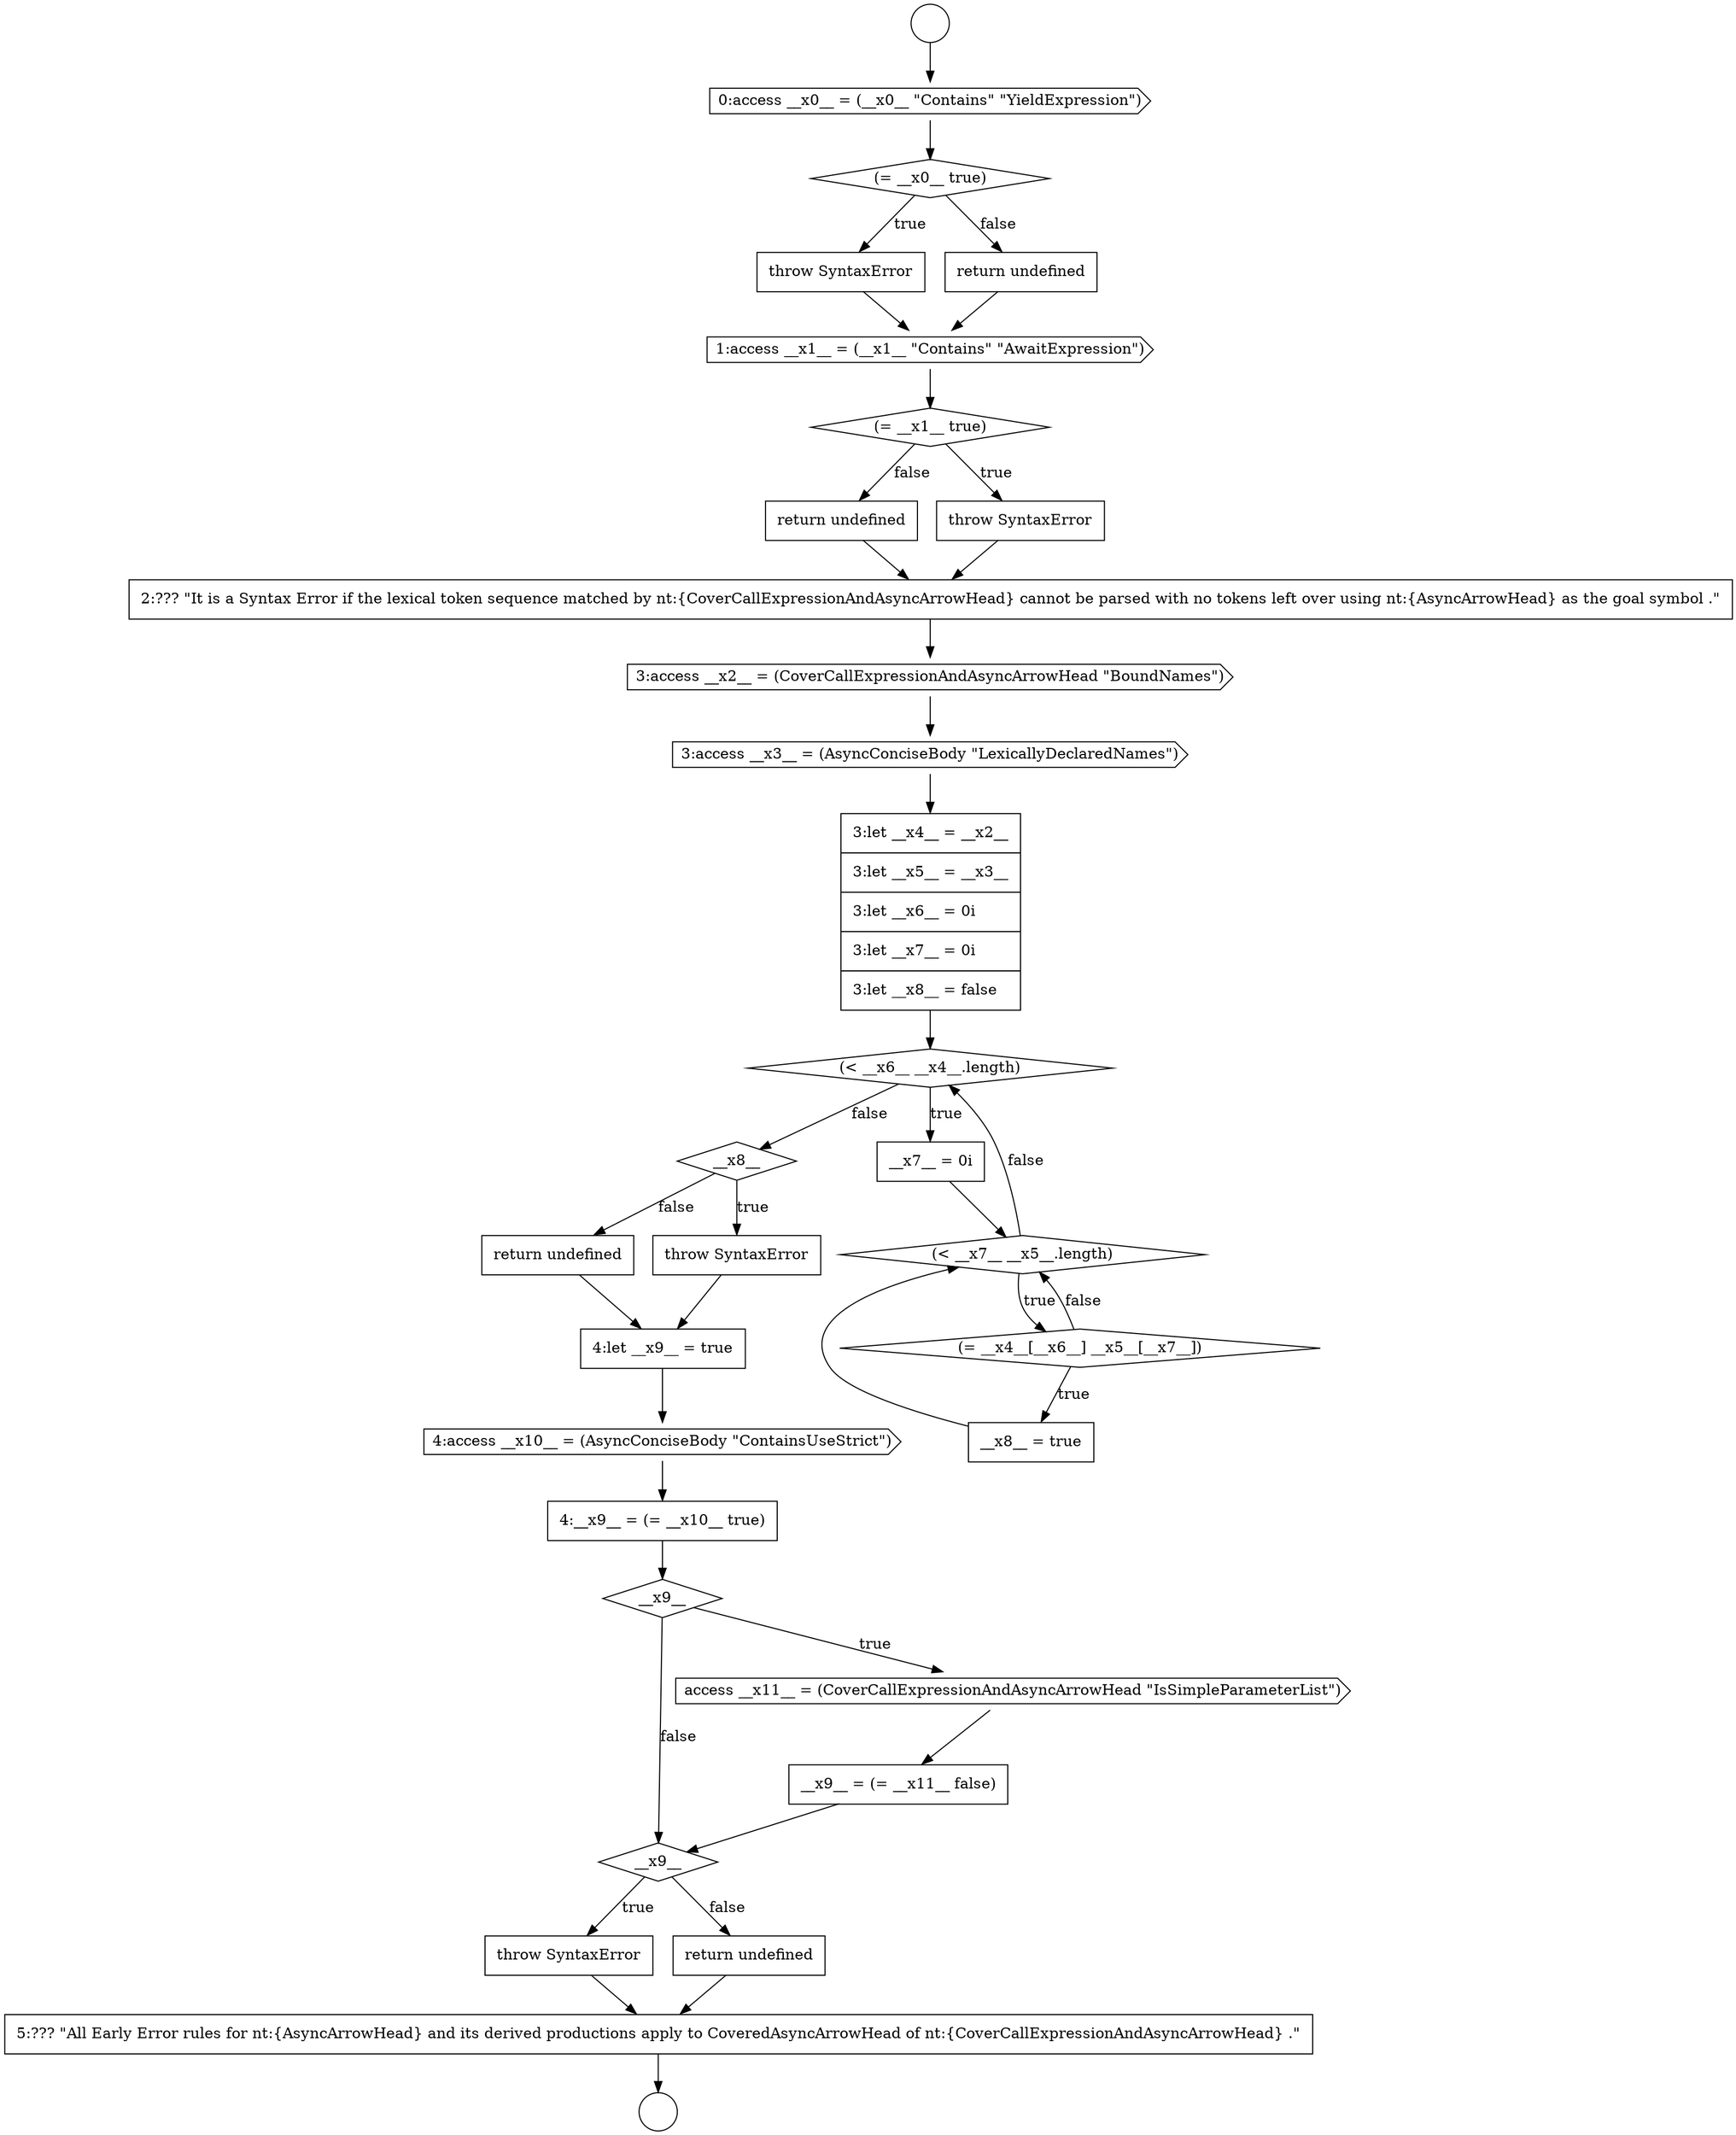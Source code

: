 digraph {
  node18069 [shape=diamond, label=<<font color="black">(= __x1__ true)</font>> color="black" fillcolor="white" style=filled]
  node18065 [shape=diamond, label=<<font color="black">(= __x0__ true)</font>> color="black" fillcolor="white" style=filled]
  node18087 [shape=diamond, label=<<font color="black">__x9__</font>> color="black" fillcolor="white" style=filled]
  node18073 [shape=cds, label=<<font color="black">3:access __x2__ = (CoverCallExpressionAndAsyncArrowHead &quot;BoundNames&quot;)</font>> color="black" fillcolor="white" style=filled]
  node18076 [shape=diamond, label=<<font color="black">(&lt; __x6__ __x4__.length)</font>> color="black" fillcolor="white" style=filled]
  node18080 [shape=none, margin=0, label=<<font color="black">
    <table border="0" cellborder="1" cellspacing="0" cellpadding="10">
      <tr><td align="left">__x8__ = true</td></tr>
    </table>
  </font>> color="black" fillcolor="white" style=filled]
  node18064 [shape=cds, label=<<font color="black">0:access __x0__ = (__x0__ &quot;Contains&quot; &quot;YieldExpression&quot;)</font>> color="black" fillcolor="white" style=filled]
  node18066 [shape=none, margin=0, label=<<font color="black">
    <table border="0" cellborder="1" cellspacing="0" cellpadding="10">
      <tr><td align="left">throw SyntaxError</td></tr>
    </table>
  </font>> color="black" fillcolor="white" style=filled]
  node18085 [shape=cds, label=<<font color="black">4:access __x10__ = (AsyncConciseBody &quot;ContainsUseStrict&quot;)</font>> color="black" fillcolor="white" style=filled]
  node18078 [shape=diamond, label=<<font color="black">(&lt; __x7__ __x5__.length)</font>> color="black" fillcolor="white" style=filled]
  node18083 [shape=none, margin=0, label=<<font color="black">
    <table border="0" cellborder="1" cellspacing="0" cellpadding="10">
      <tr><td align="left">return undefined</td></tr>
    </table>
  </font>> color="black" fillcolor="white" style=filled]
  node18082 [shape=none, margin=0, label=<<font color="black">
    <table border="0" cellborder="1" cellspacing="0" cellpadding="10">
      <tr><td align="left">throw SyntaxError</td></tr>
    </table>
  </font>> color="black" fillcolor="white" style=filled]
  node18079 [shape=diamond, label=<<font color="black">(= __x4__[__x6__] __x5__[__x7__])</font>> color="black" fillcolor="white" style=filled]
  node18062 [shape=circle label=" " color="black" fillcolor="white" style=filled]
  node18090 [shape=diamond, label=<<font color="black">__x9__</font>> color="black" fillcolor="white" style=filled]
  node18072 [shape=none, margin=0, label=<<font color="black">
    <table border="0" cellborder="1" cellspacing="0" cellpadding="10">
      <tr><td align="left">2:??? &quot;It is a Syntax Error if the lexical token sequence matched by nt:{CoverCallExpressionAndAsyncArrowHead} cannot be parsed with no tokens left over using nt:{AsyncArrowHead} as the goal symbol .&quot;</td></tr>
    </table>
  </font>> color="black" fillcolor="white" style=filled]
  node18075 [shape=none, margin=0, label=<<font color="black">
    <table border="0" cellborder="1" cellspacing="0" cellpadding="10">
      <tr><td align="left">3:let __x4__ = __x2__</td></tr>
      <tr><td align="left">3:let __x5__ = __x3__</td></tr>
      <tr><td align="left">3:let __x6__ = 0i</td></tr>
      <tr><td align="left">3:let __x7__ = 0i</td></tr>
      <tr><td align="left">3:let __x8__ = false</td></tr>
    </table>
  </font>> color="black" fillcolor="white" style=filled]
  node18084 [shape=none, margin=0, label=<<font color="black">
    <table border="0" cellborder="1" cellspacing="0" cellpadding="10">
      <tr><td align="left">4:let __x9__ = true</td></tr>
    </table>
  </font>> color="black" fillcolor="white" style=filled]
  node18081 [shape=diamond, label=<<font color="black">__x8__</font>> color="black" fillcolor="white" style=filled]
  node18063 [shape=circle label=" " color="black" fillcolor="white" style=filled]
  node18068 [shape=cds, label=<<font color="black">1:access __x1__ = (__x1__ &quot;Contains&quot; &quot;AwaitExpression&quot;)</font>> color="black" fillcolor="white" style=filled]
  node18091 [shape=none, margin=0, label=<<font color="black">
    <table border="0" cellborder="1" cellspacing="0" cellpadding="10">
      <tr><td align="left">throw SyntaxError</td></tr>
    </table>
  </font>> color="black" fillcolor="white" style=filled]
  node18086 [shape=none, margin=0, label=<<font color="black">
    <table border="0" cellborder="1" cellspacing="0" cellpadding="10">
      <tr><td align="left">4:__x9__ = (= __x10__ true)</td></tr>
    </table>
  </font>> color="black" fillcolor="white" style=filled]
  node18077 [shape=none, margin=0, label=<<font color="black">
    <table border="0" cellborder="1" cellspacing="0" cellpadding="10">
      <tr><td align="left">__x7__ = 0i</td></tr>
    </table>
  </font>> color="black" fillcolor="white" style=filled]
  node18067 [shape=none, margin=0, label=<<font color="black">
    <table border="0" cellborder="1" cellspacing="0" cellpadding="10">
      <tr><td align="left">return undefined</td></tr>
    </table>
  </font>> color="black" fillcolor="white" style=filled]
  node18092 [shape=none, margin=0, label=<<font color="black">
    <table border="0" cellborder="1" cellspacing="0" cellpadding="10">
      <tr><td align="left">return undefined</td></tr>
    </table>
  </font>> color="black" fillcolor="white" style=filled]
  node18071 [shape=none, margin=0, label=<<font color="black">
    <table border="0" cellborder="1" cellspacing="0" cellpadding="10">
      <tr><td align="left">return undefined</td></tr>
    </table>
  </font>> color="black" fillcolor="white" style=filled]
  node18089 [shape=none, margin=0, label=<<font color="black">
    <table border="0" cellborder="1" cellspacing="0" cellpadding="10">
      <tr><td align="left">__x9__ = (= __x11__ false)</td></tr>
    </table>
  </font>> color="black" fillcolor="white" style=filled]
  node18088 [shape=cds, label=<<font color="black">access __x11__ = (CoverCallExpressionAndAsyncArrowHead &quot;IsSimpleParameterList&quot;)</font>> color="black" fillcolor="white" style=filled]
  node18074 [shape=cds, label=<<font color="black">3:access __x3__ = (AsyncConciseBody &quot;LexicallyDeclaredNames&quot;)</font>> color="black" fillcolor="white" style=filled]
  node18070 [shape=none, margin=0, label=<<font color="black">
    <table border="0" cellborder="1" cellspacing="0" cellpadding="10">
      <tr><td align="left">throw SyntaxError</td></tr>
    </table>
  </font>> color="black" fillcolor="white" style=filled]
  node18093 [shape=none, margin=0, label=<<font color="black">
    <table border="0" cellborder="1" cellspacing="0" cellpadding="10">
      <tr><td align="left">5:??? &quot;All Early Error rules for nt:{AsyncArrowHead} and its derived productions apply to CoveredAsyncArrowHead of nt:{CoverCallExpressionAndAsyncArrowHead} .&quot;</td></tr>
    </table>
  </font>> color="black" fillcolor="white" style=filled]
  node18075 -> node18076 [ color="black"]
  node18068 -> node18069 [ color="black"]
  node18062 -> node18064 [ color="black"]
  node18065 -> node18066 [label=<<font color="black">true</font>> color="black"]
  node18065 -> node18067 [label=<<font color="black">false</font>> color="black"]
  node18067 -> node18068 [ color="black"]
  node18084 -> node18085 [ color="black"]
  node18091 -> node18093 [ color="black"]
  node18092 -> node18093 [ color="black"]
  node18081 -> node18082 [label=<<font color="black">true</font>> color="black"]
  node18081 -> node18083 [label=<<font color="black">false</font>> color="black"]
  node18093 -> node18063 [ color="black"]
  node18070 -> node18072 [ color="black"]
  node18083 -> node18084 [ color="black"]
  node18077 -> node18078 [ color="black"]
  node18072 -> node18073 [ color="black"]
  node18076 -> node18077 [label=<<font color="black">true</font>> color="black"]
  node18076 -> node18081 [label=<<font color="black">false</font>> color="black"]
  node18064 -> node18065 [ color="black"]
  node18078 -> node18079 [label=<<font color="black">true</font>> color="black"]
  node18078 -> node18076 [label=<<font color="black">false</font>> color="black"]
  node18066 -> node18068 [ color="black"]
  node18082 -> node18084 [ color="black"]
  node18085 -> node18086 [ color="black"]
  node18073 -> node18074 [ color="black"]
  node18089 -> node18090 [ color="black"]
  node18074 -> node18075 [ color="black"]
  node18088 -> node18089 [ color="black"]
  node18079 -> node18080 [label=<<font color="black">true</font>> color="black"]
  node18079 -> node18078 [label=<<font color="black">false</font>> color="black"]
  node18080 -> node18078 [ color="black"]
  node18090 -> node18091 [label=<<font color="black">true</font>> color="black"]
  node18090 -> node18092 [label=<<font color="black">false</font>> color="black"]
  node18069 -> node18070 [label=<<font color="black">true</font>> color="black"]
  node18069 -> node18071 [label=<<font color="black">false</font>> color="black"]
  node18087 -> node18088 [label=<<font color="black">true</font>> color="black"]
  node18087 -> node18090 [label=<<font color="black">false</font>> color="black"]
  node18086 -> node18087 [ color="black"]
  node18071 -> node18072 [ color="black"]
}
